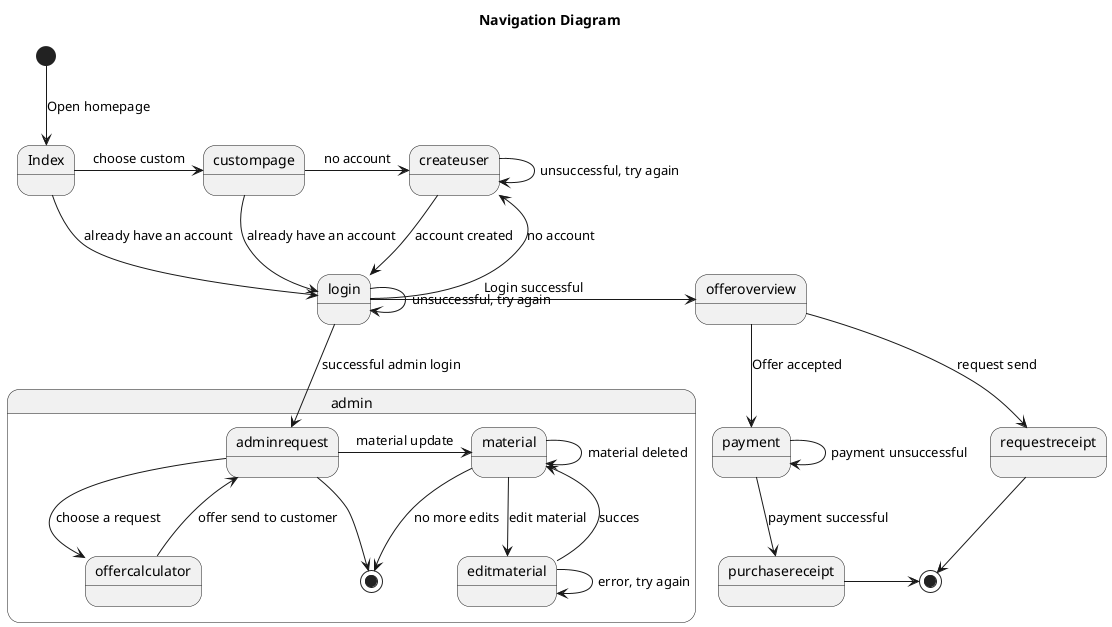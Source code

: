 @startuml

Title Navigation Diagram

[*] --> Index: Open homepage
payment --> purchasereceipt: payment successful
payment --> payment: payment unsuccessful
purchasereceipt -> [*]


Index -right-> custompage: choose custom
custompage -right-> createuser: no account
custompage --> login: already have an account

createuser --> createuser: unsuccessful, try again
createuser -right-> login: account created
login -right-> offeroverview: Login successful
login --> login: unsuccessful, try again
login -left-> createuser: no account
offeroverview --> payment: Offer accepted

offeroverview --> requestreceipt: request send
requestreceipt --> [*]


Index --> login: already have an account

state admin {
login --> adminrequest: successful admin login
adminrequest -right-> material: material update
adminrequest --> offercalculator: choose a request
material --> editmaterial: edit material
editmaterial --> material: succes
editmaterial--> editmaterial: error, try again
material --> [*]: no more edits
material --> material: material deleted
offercalculator --> adminrequest: offer send to customer
adminrequest --> [*]
}

@enduml